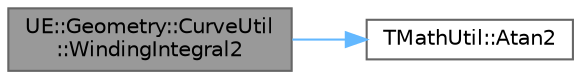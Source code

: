 digraph "UE::Geometry::CurveUtil::WindingIntegral2"
{
 // INTERACTIVE_SVG=YES
 // LATEX_PDF_SIZE
  bgcolor="transparent";
  edge [fontname=Helvetica,fontsize=10,labelfontname=Helvetica,labelfontsize=10];
  node [fontname=Helvetica,fontsize=10,shape=box,height=0.2,width=0.4];
  rankdir="LR";
  Node1 [id="Node000001",label="UE::Geometry::CurveUtil\l::WindingIntegral2",height=0.2,width=0.4,color="gray40", fillcolor="grey60", style="filled", fontcolor="black",tooltip="Compute the winding of a point relative to a closed curve, assuming vertices in the XY plane."];
  Node1 -> Node2 [id="edge1_Node000001_Node000002",color="steelblue1",style="solid",tooltip=" "];
  Node2 [id="Node000002",label="TMathUtil::Atan2",height=0.2,width=0.4,color="grey40", fillcolor="white", style="filled",URL="$df/d8b/classTMathUtil.html#a182bb4a3b21d5fdc10d3a4653c739362",tooltip=" "];
}
